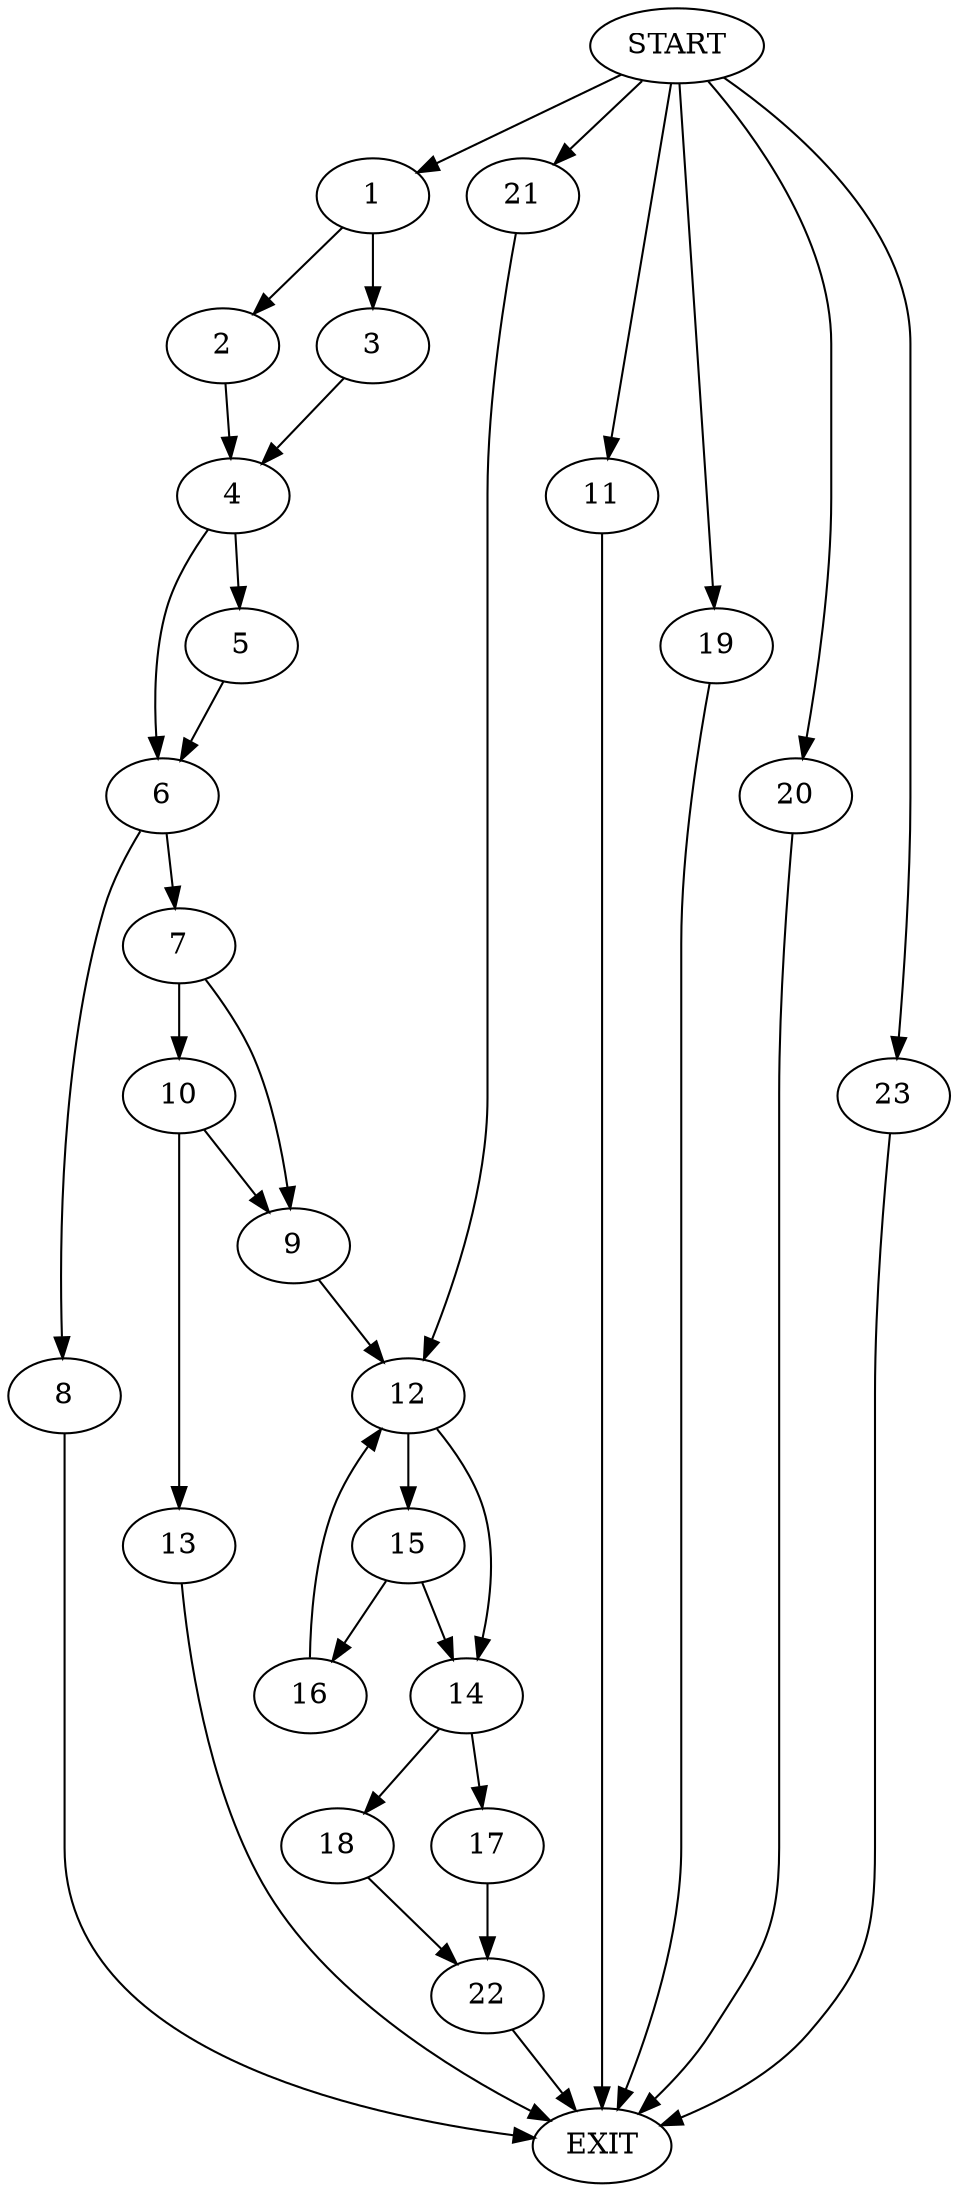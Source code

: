 digraph {
0 [label="START"]
24 [label="EXIT"]
0 -> 1
1 -> 2
1 -> 3
2 -> 4
3 -> 4
4 -> 5
4 -> 6
6 -> 7
6 -> 8
5 -> 6
7 -> 9
7 -> 10
8 -> 24
0 -> 11
11 -> 24
9 -> 12
10 -> 9
10 -> 13
13 -> 24
12 -> 14
12 -> 15
15 -> 14
15 -> 16
14 -> 17
14 -> 18
16 -> 12
0 -> 19
19 -> 24
0 -> 20
20 -> 24
0 -> 21
21 -> 12
18 -> 22
17 -> 22
22 -> 24
0 -> 23
23 -> 24
}
